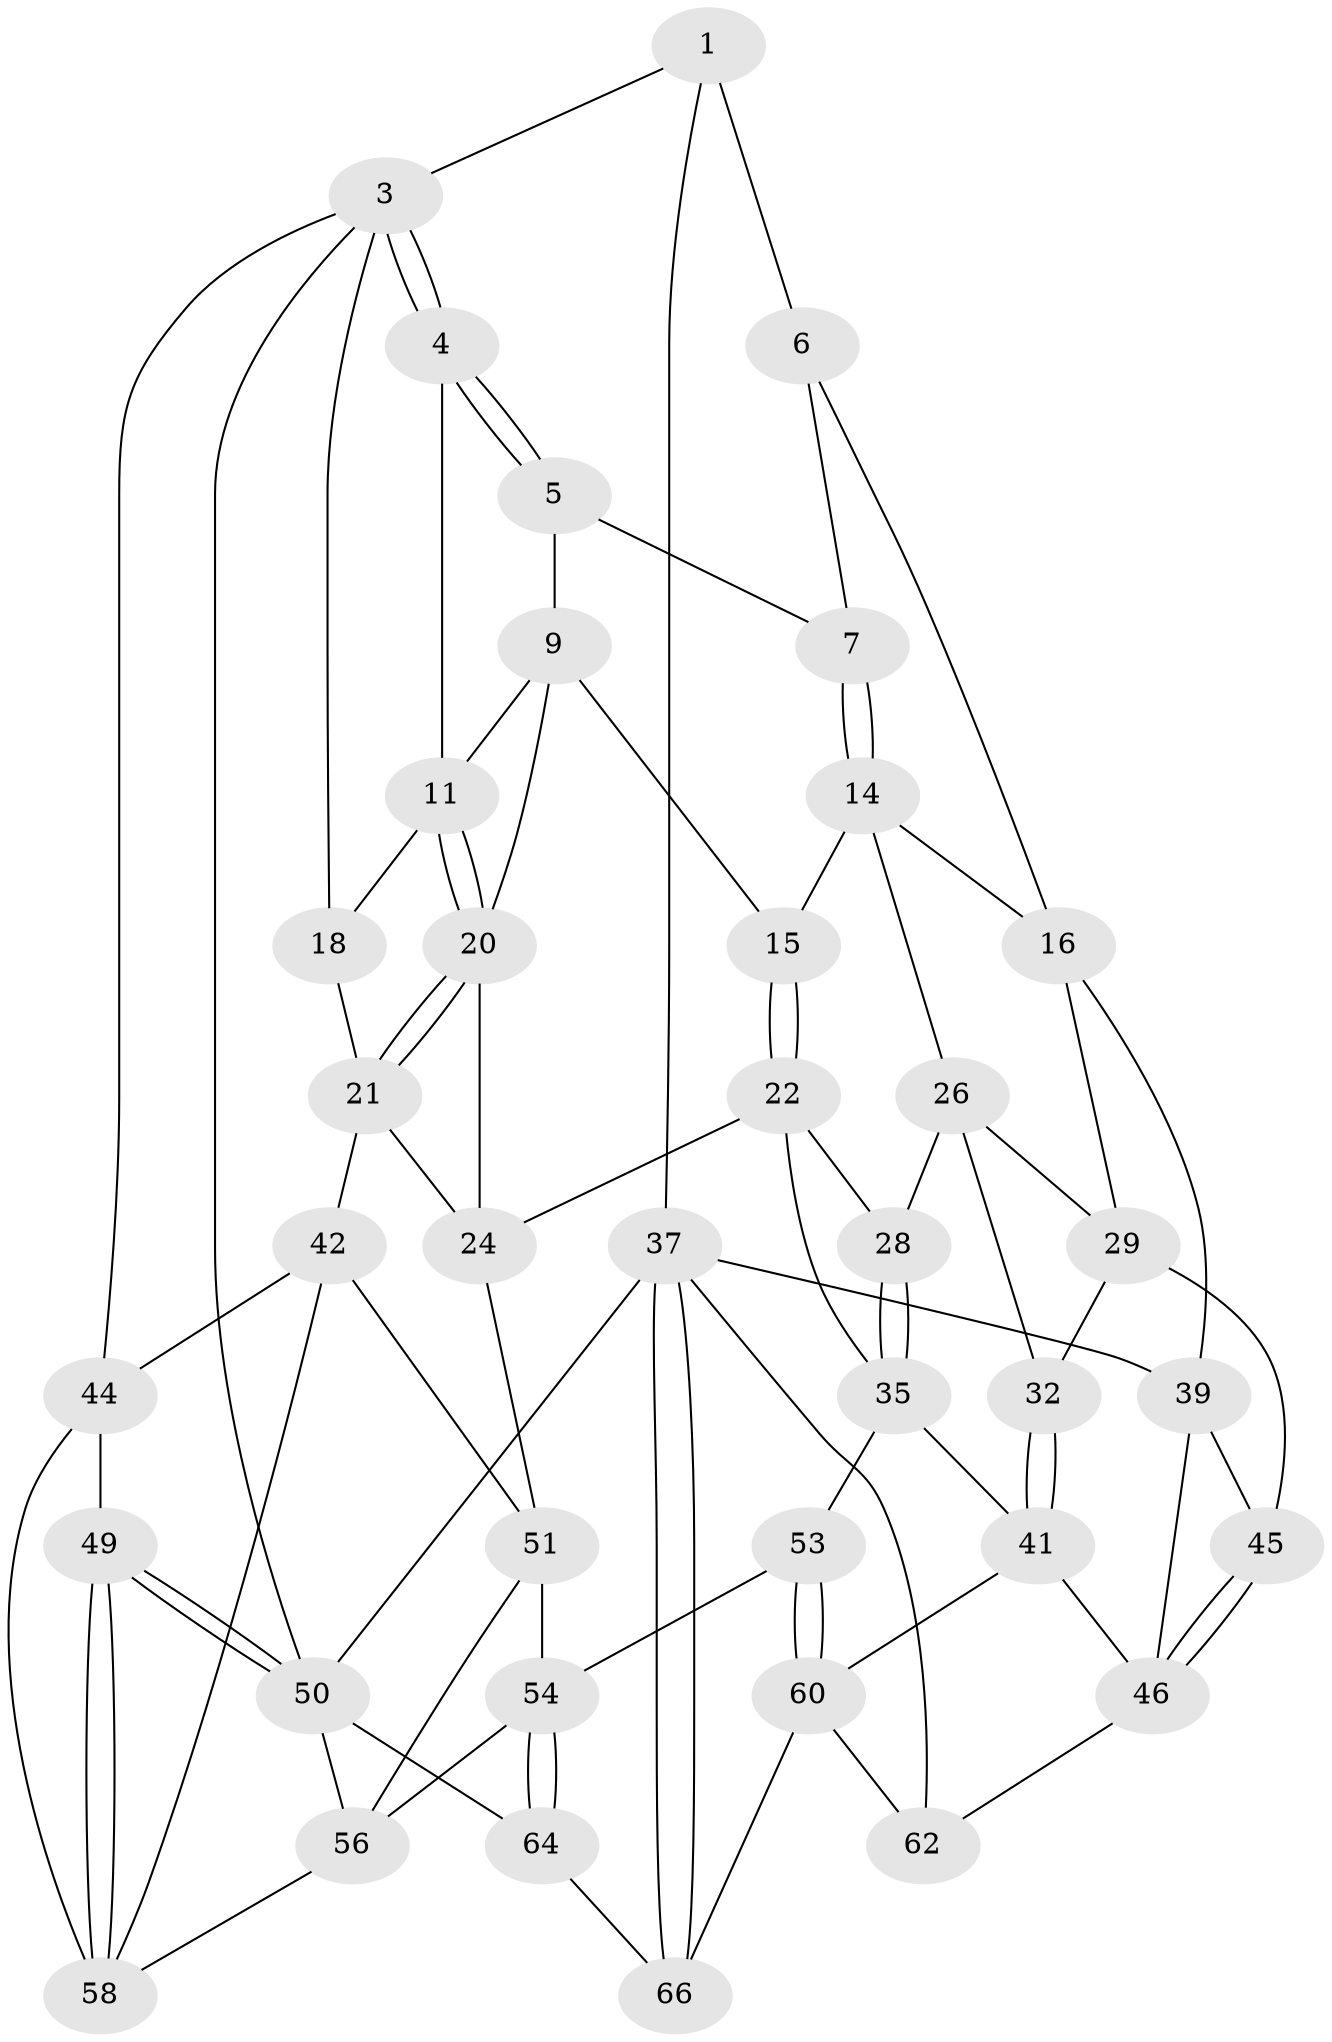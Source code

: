 // Generated by graph-tools (version 1.1) at 2025/52/02/27/25 19:52:37]
// undirected, 39 vertices, 86 edges
graph export_dot {
graph [start="1"]
  node [color=gray90,style=filled];
  1 [pos="+0.6503472687065694+0",super="+2"];
  3 [pos="+0+0",super="+19"];
  4 [pos="+0.15745893423641844+0"];
  5 [pos="+0.4167607049735829+0",super="+8"];
  6 [pos="+0.7495111803728157+0.12005507383674785",super="+13"];
  7 [pos="+0.7263962101241411+0.14551154694078205"];
  9 [pos="+0.5000367848681117+0.2301524764992564",super="+10"];
  11 [pos="+0.30550661306938975+0.19906434359707612",super="+12"];
  14 [pos="+0.7266639675568536+0.2683299642424846",super="+17"];
  15 [pos="+0.5866543734501859+0.2881022850411948"];
  16 [pos="+1+0.09296170293170787",super="+30"];
  18 [pos="+0.08241388773327596+0.36448824545540703"];
  20 [pos="+0.17165742415268342+0.35905957189692383",super="+25"];
  21 [pos="+0.09756256303982992+0.3777066759123041",super="+34"];
  22 [pos="+0.5644348870606944+0.3722811970307979",super="+23"];
  24 [pos="+0.3901462656496477+0.4383895641748656",super="+33"];
  26 [pos="+0.7607284373427381+0.3225780006560988",super="+27"];
  28 [pos="+0.6277812040560719+0.4392435186038632"];
  29 [pos="+0.9199699714949848+0.3509442986421358",super="+31"];
  32 [pos="+0.7708892092447786+0.4176538390210642"];
  35 [pos="+0.5735077179869347+0.564083478928771",super="+36"];
  37 [pos="+1+1",super="+38"];
  39 [pos="+1+0.6546618406621164",super="+40"];
  41 [pos="+0.7199500887965427+0.52531980197101",super="+47"];
  42 [pos="+0.1074819038696863+0.5291989955724571",super="+43"];
  44 [pos="+0+0.6218700662987092",super="+48"];
  45 [pos="+0.8744081804717151+0.4875639913574977"];
  46 [pos="+0.8174191347440347+0.6478874831438101",super="+61"];
  49 [pos="+0+1"];
  50 [pos="+0+1",super="+65"];
  51 [pos="+0.2702388953658653+0.5476428205261105",super="+52"];
  53 [pos="+0.510862399725779+0.6366636733037329"];
  54 [pos="+0.4000876155265806+0.6983706689058773",super="+55"];
  56 [pos="+0.25173446214666023+0.671979054693521",super="+57"];
  58 [pos="+0.1860394658974815+0.7219686563409371",super="+59"];
  60 [pos="+0.6253558991905759+0.744053725756237",super="+63"];
  62 [pos="+0.84915130035877+0.8850576787706718"];
  64 [pos="+0.32239388211610914+1"];
  66 [pos="+0.4741712170912066+1"];
  1 -- 6 [weight=2];
  1 -- 3;
  1 -- 37;
  3 -- 4;
  3 -- 4;
  3 -- 50;
  3 -- 18;
  3 -- 44;
  4 -- 5;
  4 -- 5;
  4 -- 11;
  5 -- 9;
  5 -- 7;
  6 -- 7;
  6 -- 16;
  7 -- 14;
  7 -- 14;
  9 -- 15;
  9 -- 11;
  9 -- 20;
  11 -- 20;
  11 -- 20;
  11 -- 18;
  14 -- 15;
  14 -- 16;
  14 -- 26;
  15 -- 22;
  15 -- 22;
  16 -- 29;
  16 -- 39;
  18 -- 21;
  20 -- 21;
  20 -- 21;
  20 -- 24;
  21 -- 42;
  21 -- 24;
  22 -- 28;
  22 -- 24;
  22 -- 35;
  24 -- 51;
  26 -- 29;
  26 -- 32;
  26 -- 28;
  28 -- 35;
  28 -- 35;
  29 -- 32;
  29 -- 45;
  32 -- 41;
  32 -- 41;
  35 -- 41;
  35 -- 53;
  37 -- 66;
  37 -- 66;
  37 -- 50;
  37 -- 62;
  37 -- 39;
  39 -- 46;
  39 -- 45;
  41 -- 60;
  41 -- 46;
  42 -- 58;
  42 -- 44;
  42 -- 51;
  44 -- 49;
  44 -- 58;
  45 -- 46;
  45 -- 46;
  46 -- 62;
  49 -- 50;
  49 -- 50;
  49 -- 58;
  49 -- 58;
  50 -- 64;
  50 -- 56;
  51 -- 54;
  51 -- 56;
  53 -- 54;
  53 -- 60;
  53 -- 60;
  54 -- 64;
  54 -- 64;
  54 -- 56;
  56 -- 58;
  60 -- 66;
  60 -- 62;
  64 -- 66;
}

